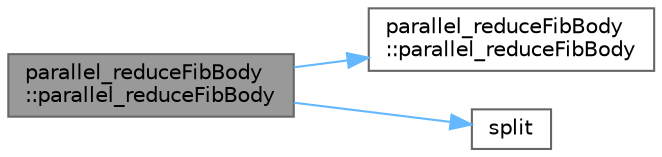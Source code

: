 digraph "parallel_reduceFibBody::parallel_reduceFibBody"
{
 // LATEX_PDF_SIZE
  bgcolor="transparent";
  edge [fontname=Helvetica,fontsize=10,labelfontname=Helvetica,labelfontsize=10];
  node [fontname=Helvetica,fontsize=10,shape=box,height=0.2,width=0.4];
  rankdir="LR";
  Node1 [id="Node000001",label="parallel_reduceFibBody\l::parallel_reduceFibBody",height=0.2,width=0.4,color="gray40", fillcolor="grey60", style="filled", fontcolor="black",tooltip="Splitting constructor"];
  Node1 -> Node2 [id="edge1_Node000001_Node000002",color="steelblue1",style="solid",tooltip=" "];
  Node2 [id="Node000002",label="parallel_reduceFibBody\l::parallel_reduceFibBody",height=0.2,width=0.4,color="grey40", fillcolor="white", style="filled",URL="$structparallel__reduce_fib_body.html#a37da689701eb7eac04b85ac3da8d4b83",tooltip="Constructor fills sum with initial matrix"];
  Node1 -> Node3 [id="edge2_Node000001_Node000003",color="steelblue1",style="solid",tooltip=" "];
  Node3 [id="Node000003",label="split",height=0.2,width=0.4,color="grey40", fillcolor="white", style="filled",URL="$dff__run_8cpp.html#a0711bc625a1e6944ca62107b5847365f",tooltip=" "];
}
